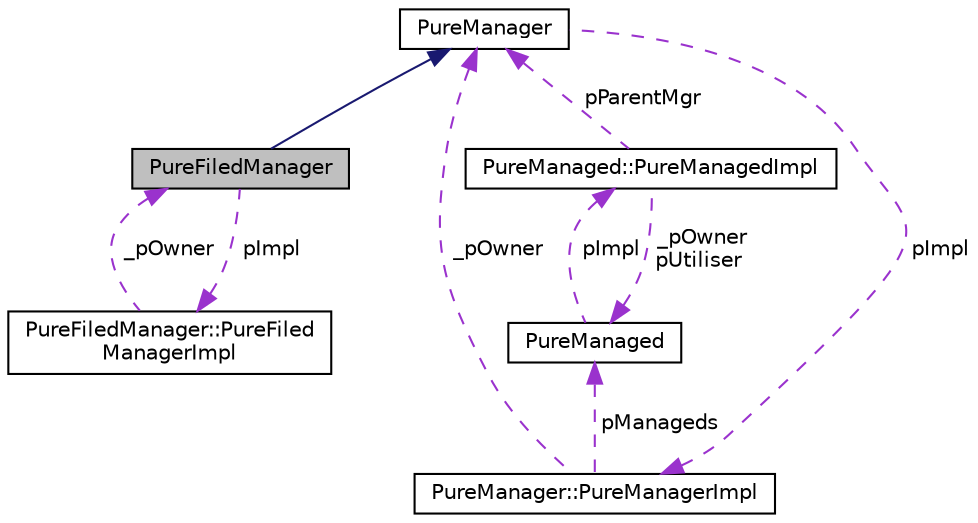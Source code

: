 digraph "PureFiledManager"
{
 // LATEX_PDF_SIZE
  edge [fontname="Helvetica",fontsize="10",labelfontname="Helvetica",labelfontsize="10"];
  node [fontname="Helvetica",fontsize="10",shape=record];
  Node1 [label="PureFiledManager",height=0.2,width=0.4,color="black", fillcolor="grey75", style="filled", fontcolor="black",tooltip="Manager loading from / saving to a file."];
  Node2 -> Node1 [dir="back",color="midnightblue",fontsize="10",style="solid",fontname="Helvetica"];
  Node2 [label="PureManager",height=0.2,width=0.4,color="black", fillcolor="white", style="filled",URL="$class_pure_manager.html",tooltip="Ancestor class for manager classes."];
  Node3 -> Node2 [dir="back",color="darkorchid3",fontsize="10",style="dashed",label=" pImpl" ,fontname="Helvetica"];
  Node3 [label="PureManager::PureManagerImpl",height=0.2,width=0.4,color="black", fillcolor="white", style="filled",URL="$class_pure_manager_1_1_pure_manager_impl.html",tooltip=" "];
  Node2 -> Node3 [dir="back",color="darkorchid3",fontsize="10",style="dashed",label=" _pOwner" ,fontname="Helvetica"];
  Node4 -> Node3 [dir="back",color="darkorchid3",fontsize="10",style="dashed",label=" pManageds" ,fontname="Helvetica"];
  Node4 [label="PureManaged",height=0.2,width=0.4,color="black", fillcolor="white", style="filled",URL="$class_pure_managed.html",tooltip="Ancestor class for managed classes."];
  Node5 -> Node4 [dir="back",color="darkorchid3",fontsize="10",style="dashed",label=" pImpl" ,fontname="Helvetica"];
  Node5 [label="PureManaged::PureManagedImpl",height=0.2,width=0.4,color="black", fillcolor="white", style="filled",URL="$class_pure_managed_1_1_pure_managed_impl.html",tooltip=" "];
  Node4 -> Node5 [dir="back",color="darkorchid3",fontsize="10",style="dashed",label=" _pOwner\npUtiliser" ,fontname="Helvetica"];
  Node2 -> Node5 [dir="back",color="darkorchid3",fontsize="10",style="dashed",label=" pParentMgr" ,fontname="Helvetica"];
  Node6 -> Node1 [dir="back",color="darkorchid3",fontsize="10",style="dashed",label=" pImpl" ,fontname="Helvetica"];
  Node6 [label="PureFiledManager::PureFiled\lManagerImpl",height=0.2,width=0.4,color="black", fillcolor="white", style="filled",URL="$class_pure_filed_manager_1_1_pure_filed_manager_impl.html",tooltip=" "];
  Node1 -> Node6 [dir="back",color="darkorchid3",fontsize="10",style="dashed",label=" _pOwner" ,fontname="Helvetica"];
}
